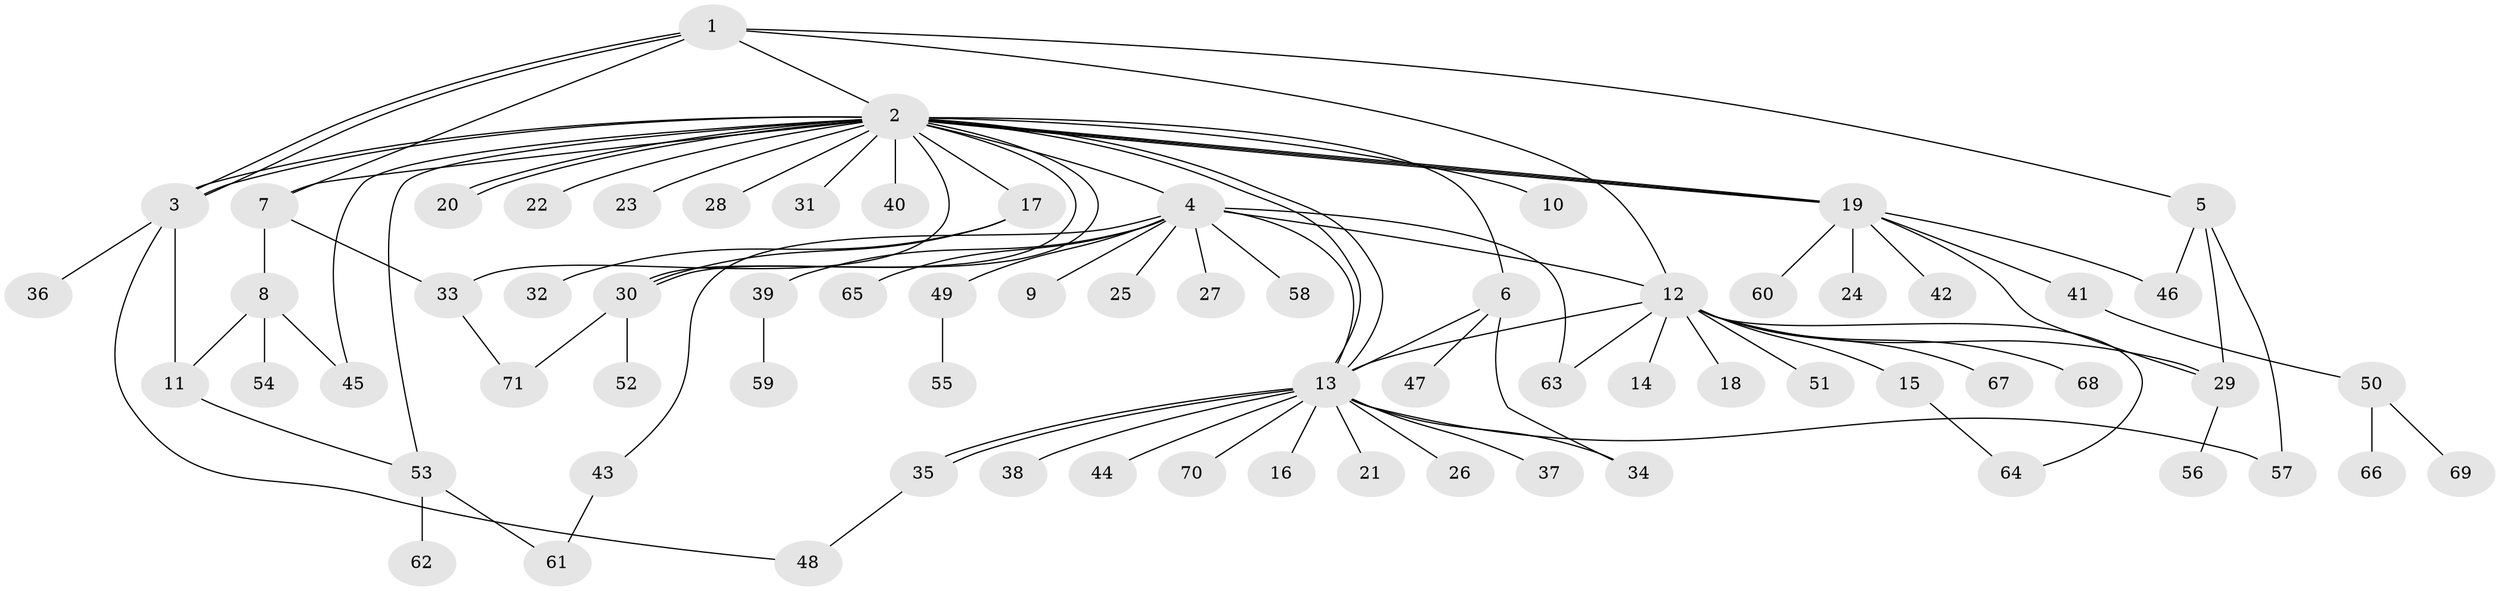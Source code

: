 // Generated by graph-tools (version 1.1) at 2025/14/03/09/25 04:14:27]
// undirected, 71 vertices, 99 edges
graph export_dot {
graph [start="1"]
  node [color=gray90,style=filled];
  1;
  2;
  3;
  4;
  5;
  6;
  7;
  8;
  9;
  10;
  11;
  12;
  13;
  14;
  15;
  16;
  17;
  18;
  19;
  20;
  21;
  22;
  23;
  24;
  25;
  26;
  27;
  28;
  29;
  30;
  31;
  32;
  33;
  34;
  35;
  36;
  37;
  38;
  39;
  40;
  41;
  42;
  43;
  44;
  45;
  46;
  47;
  48;
  49;
  50;
  51;
  52;
  53;
  54;
  55;
  56;
  57;
  58;
  59;
  60;
  61;
  62;
  63;
  64;
  65;
  66;
  67;
  68;
  69;
  70;
  71;
  1 -- 2;
  1 -- 3;
  1 -- 3;
  1 -- 5;
  1 -- 7;
  1 -- 12;
  2 -- 3;
  2 -- 3;
  2 -- 4;
  2 -- 6;
  2 -- 7;
  2 -- 10;
  2 -- 13;
  2 -- 13;
  2 -- 17;
  2 -- 19;
  2 -- 19;
  2 -- 19;
  2 -- 20;
  2 -- 20;
  2 -- 22;
  2 -- 23;
  2 -- 28;
  2 -- 30;
  2 -- 30;
  2 -- 31;
  2 -- 33;
  2 -- 40;
  2 -- 45;
  2 -- 53;
  3 -- 11;
  3 -- 36;
  3 -- 48;
  4 -- 9;
  4 -- 12;
  4 -- 13;
  4 -- 25;
  4 -- 27;
  4 -- 39;
  4 -- 43;
  4 -- 49;
  4 -- 58;
  4 -- 63;
  4 -- 65;
  5 -- 29;
  5 -- 46;
  5 -- 57;
  6 -- 13;
  6 -- 34;
  6 -- 47;
  7 -- 8;
  7 -- 33;
  8 -- 11;
  8 -- 45;
  8 -- 54;
  11 -- 53;
  12 -- 13;
  12 -- 14;
  12 -- 15;
  12 -- 18;
  12 -- 29;
  12 -- 51;
  12 -- 63;
  12 -- 64;
  12 -- 67;
  12 -- 68;
  13 -- 16;
  13 -- 21;
  13 -- 26;
  13 -- 34;
  13 -- 35;
  13 -- 35;
  13 -- 37;
  13 -- 38;
  13 -- 44;
  13 -- 57;
  13 -- 70;
  15 -- 64;
  17 -- 30;
  17 -- 32;
  19 -- 24;
  19 -- 29;
  19 -- 41;
  19 -- 42;
  19 -- 46;
  19 -- 60;
  29 -- 56;
  30 -- 52;
  30 -- 71;
  33 -- 71;
  35 -- 48;
  39 -- 59;
  41 -- 50;
  43 -- 61;
  49 -- 55;
  50 -- 66;
  50 -- 69;
  53 -- 61;
  53 -- 62;
}
